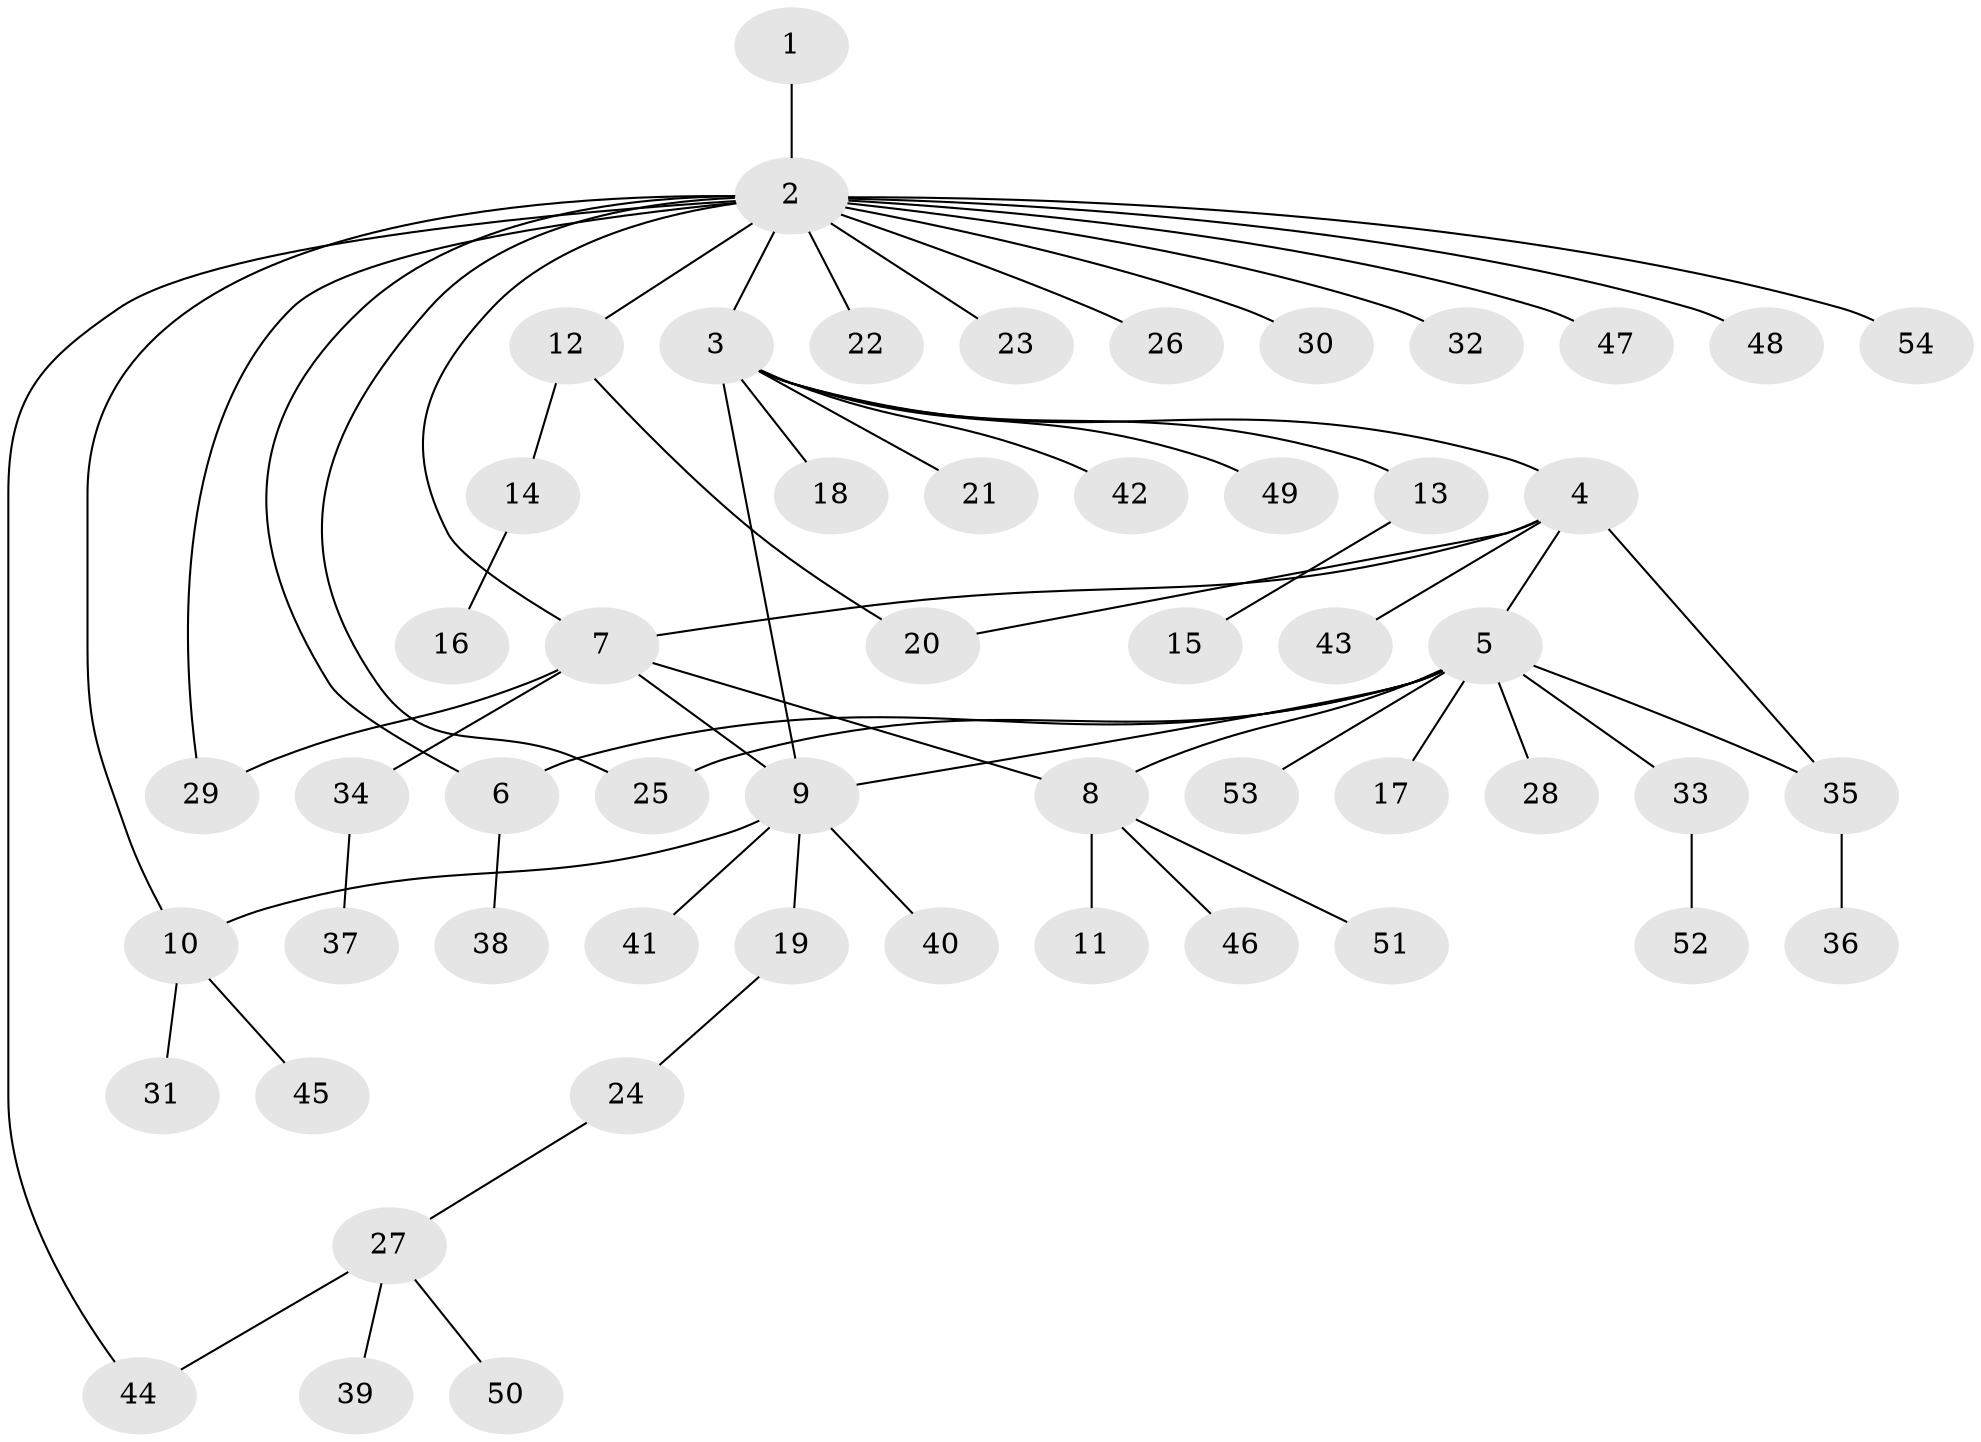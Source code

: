 // coarse degree distribution, {1: 0.5882352941176471, 15: 0.029411764705882353, 7: 0.058823529411764705, 5: 0.058823529411764705, 2: 0.11764705882352941, 4: 0.029411764705882353, 6: 0.029411764705882353, 3: 0.08823529411764706}
// Generated by graph-tools (version 1.1) at 2025/52/03/04/25 22:52:09]
// undirected, 54 vertices, 64 edges
graph export_dot {
  node [color=gray90,style=filled];
  1;
  2;
  3;
  4;
  5;
  6;
  7;
  8;
  9;
  10;
  11;
  12;
  13;
  14;
  15;
  16;
  17;
  18;
  19;
  20;
  21;
  22;
  23;
  24;
  25;
  26;
  27;
  28;
  29;
  30;
  31;
  32;
  33;
  34;
  35;
  36;
  37;
  38;
  39;
  40;
  41;
  42;
  43;
  44;
  45;
  46;
  47;
  48;
  49;
  50;
  51;
  52;
  53;
  54;
  1 -- 2;
  2 -- 3;
  2 -- 6;
  2 -- 7;
  2 -- 10;
  2 -- 12;
  2 -- 22;
  2 -- 23;
  2 -- 25;
  2 -- 26;
  2 -- 29;
  2 -- 30;
  2 -- 32;
  2 -- 44;
  2 -- 47;
  2 -- 48;
  2 -- 54;
  3 -- 4;
  3 -- 9;
  3 -- 13;
  3 -- 18;
  3 -- 21;
  3 -- 42;
  3 -- 49;
  4 -- 5;
  4 -- 7;
  4 -- 20;
  4 -- 35;
  4 -- 43;
  5 -- 6;
  5 -- 8;
  5 -- 9;
  5 -- 17;
  5 -- 25;
  5 -- 28;
  5 -- 33;
  5 -- 35;
  5 -- 53;
  6 -- 38;
  7 -- 8;
  7 -- 9;
  7 -- 29;
  7 -- 34;
  8 -- 11;
  8 -- 46;
  8 -- 51;
  9 -- 10;
  9 -- 19;
  9 -- 40;
  9 -- 41;
  10 -- 31;
  10 -- 45;
  12 -- 14;
  12 -- 20;
  13 -- 15;
  14 -- 16;
  19 -- 24;
  24 -- 27;
  27 -- 39;
  27 -- 44;
  27 -- 50;
  33 -- 52;
  34 -- 37;
  35 -- 36;
}
